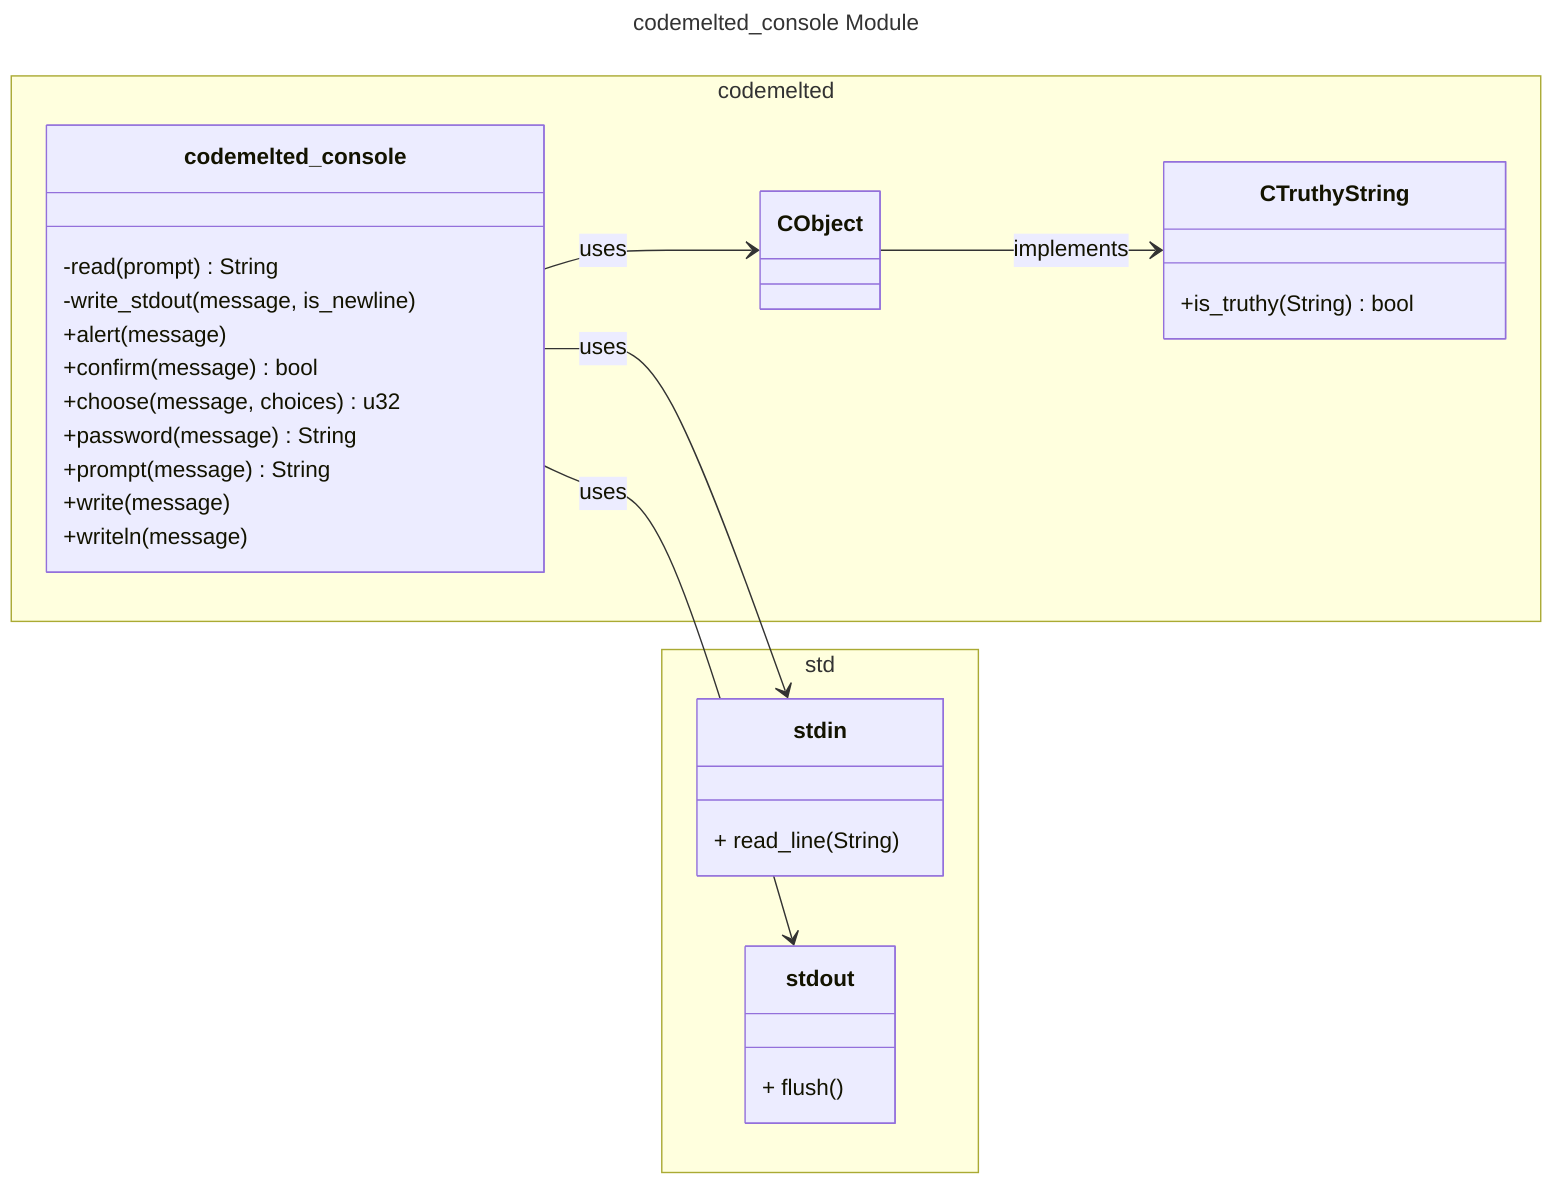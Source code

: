 ---
title: codemelted_console Module
---
classDiagram
  direction LR
  namespace codemelted {
    class codemelted_console {
      -read(prompt) String
      -write_stdout(message, is_newline)
      +alert(message)
      +confirm(message) bool
      +choose(message, choices) u32
      +password(message) String
      +prompt(message) String
      +write(message)
      +writeln(message)
    }
    class CObject {

    }
    class CTruthyString {
      +is_truthy(String) bool
    }
  }
  namespace std {
    class stdin {
      + read_line(String)
    }
    class stdout {
      + flush()
    }
  }
  codemelted_console --> stdin : uses
  codemelted_console --> stdout : uses
  CObject --> CTruthyString : implements
  codemelted_console --> CObject : uses